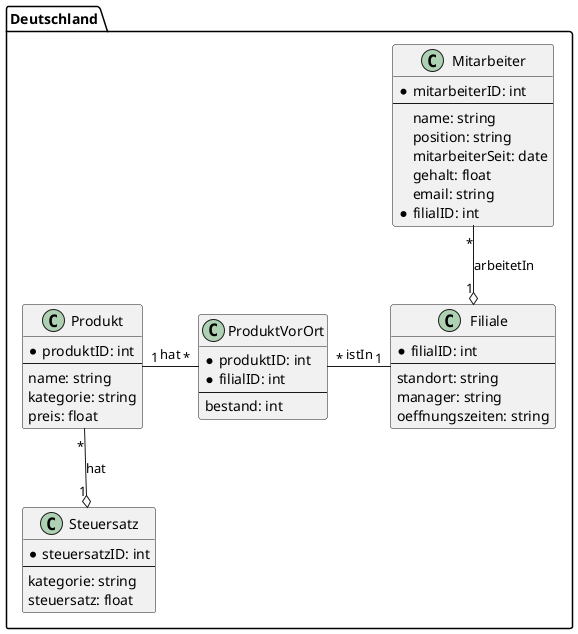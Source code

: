 @startuml Deutschland
package Deutschland {
    class Mitarbeiter {
        *mitarbeiterID: int
        --
        name: string
        position: string
        mitarbeiterSeit: date
        gehalt: float
        email: string
        *filialID: int
    }
    
    class Produkt {
        *produktID: int
        --
        name: string
        kategorie: string
        preis: float
    }
    
    class Steuersatz {
        *steuersatzID: int
        --
        kategorie: string
        steuersatz: float
    }
    
    class ProduktVorOrt {
        *produktID: int
        *filialID: int
        --
        bestand: int
    }
    
    class Filiale {
        *filialID: int
        --
        standort: string
        manager: string
        oeffnungszeiten: string
    }

Produkt "1" -right- "*" ProduktVorOrt : hat
Filiale "1" -left- "*" ProduktVorOrt : istIn
Mitarbeiter "*" --o "1" Filiale : arbeitetIn
Produkt "*" --o "1" Steuersatz : hat


}
@enduml